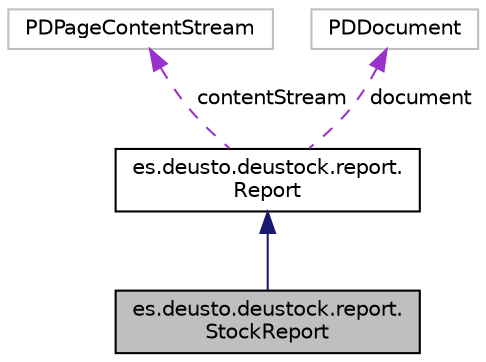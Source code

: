 digraph "es.deusto.deustock.report.StockReport"
{
 // LATEX_PDF_SIZE
  edge [fontname="Helvetica",fontsize="10",labelfontname="Helvetica",labelfontsize="10"];
  node [fontname="Helvetica",fontsize="10",shape=record];
  Node1 [label="es.deusto.deustock.report.\lStockReport",height=0.2,width=0.4,color="black", fillcolor="grey75", style="filled", fontcolor="black",tooltip=" "];
  Node2 -> Node1 [dir="back",color="midnightblue",fontsize="10",style="solid",fontname="Helvetica"];
  Node2 [label="es.deusto.deustock.report.\lReport",height=0.2,width=0.4,color="black", fillcolor="white", style="filled",URL="$classes_1_1deusto_1_1deustock_1_1report_1_1_report.html",tooltip=" "];
  Node3 -> Node2 [dir="back",color="darkorchid3",fontsize="10",style="dashed",label=" contentStream" ,fontname="Helvetica"];
  Node3 [label="PDPageContentStream",height=0.2,width=0.4,color="grey75", fillcolor="white", style="filled",tooltip=" "];
  Node4 -> Node2 [dir="back",color="darkorchid3",fontsize="10",style="dashed",label=" document" ,fontname="Helvetica"];
  Node4 [label="PDDocument",height=0.2,width=0.4,color="grey75", fillcolor="white", style="filled",tooltip=" "];
}
